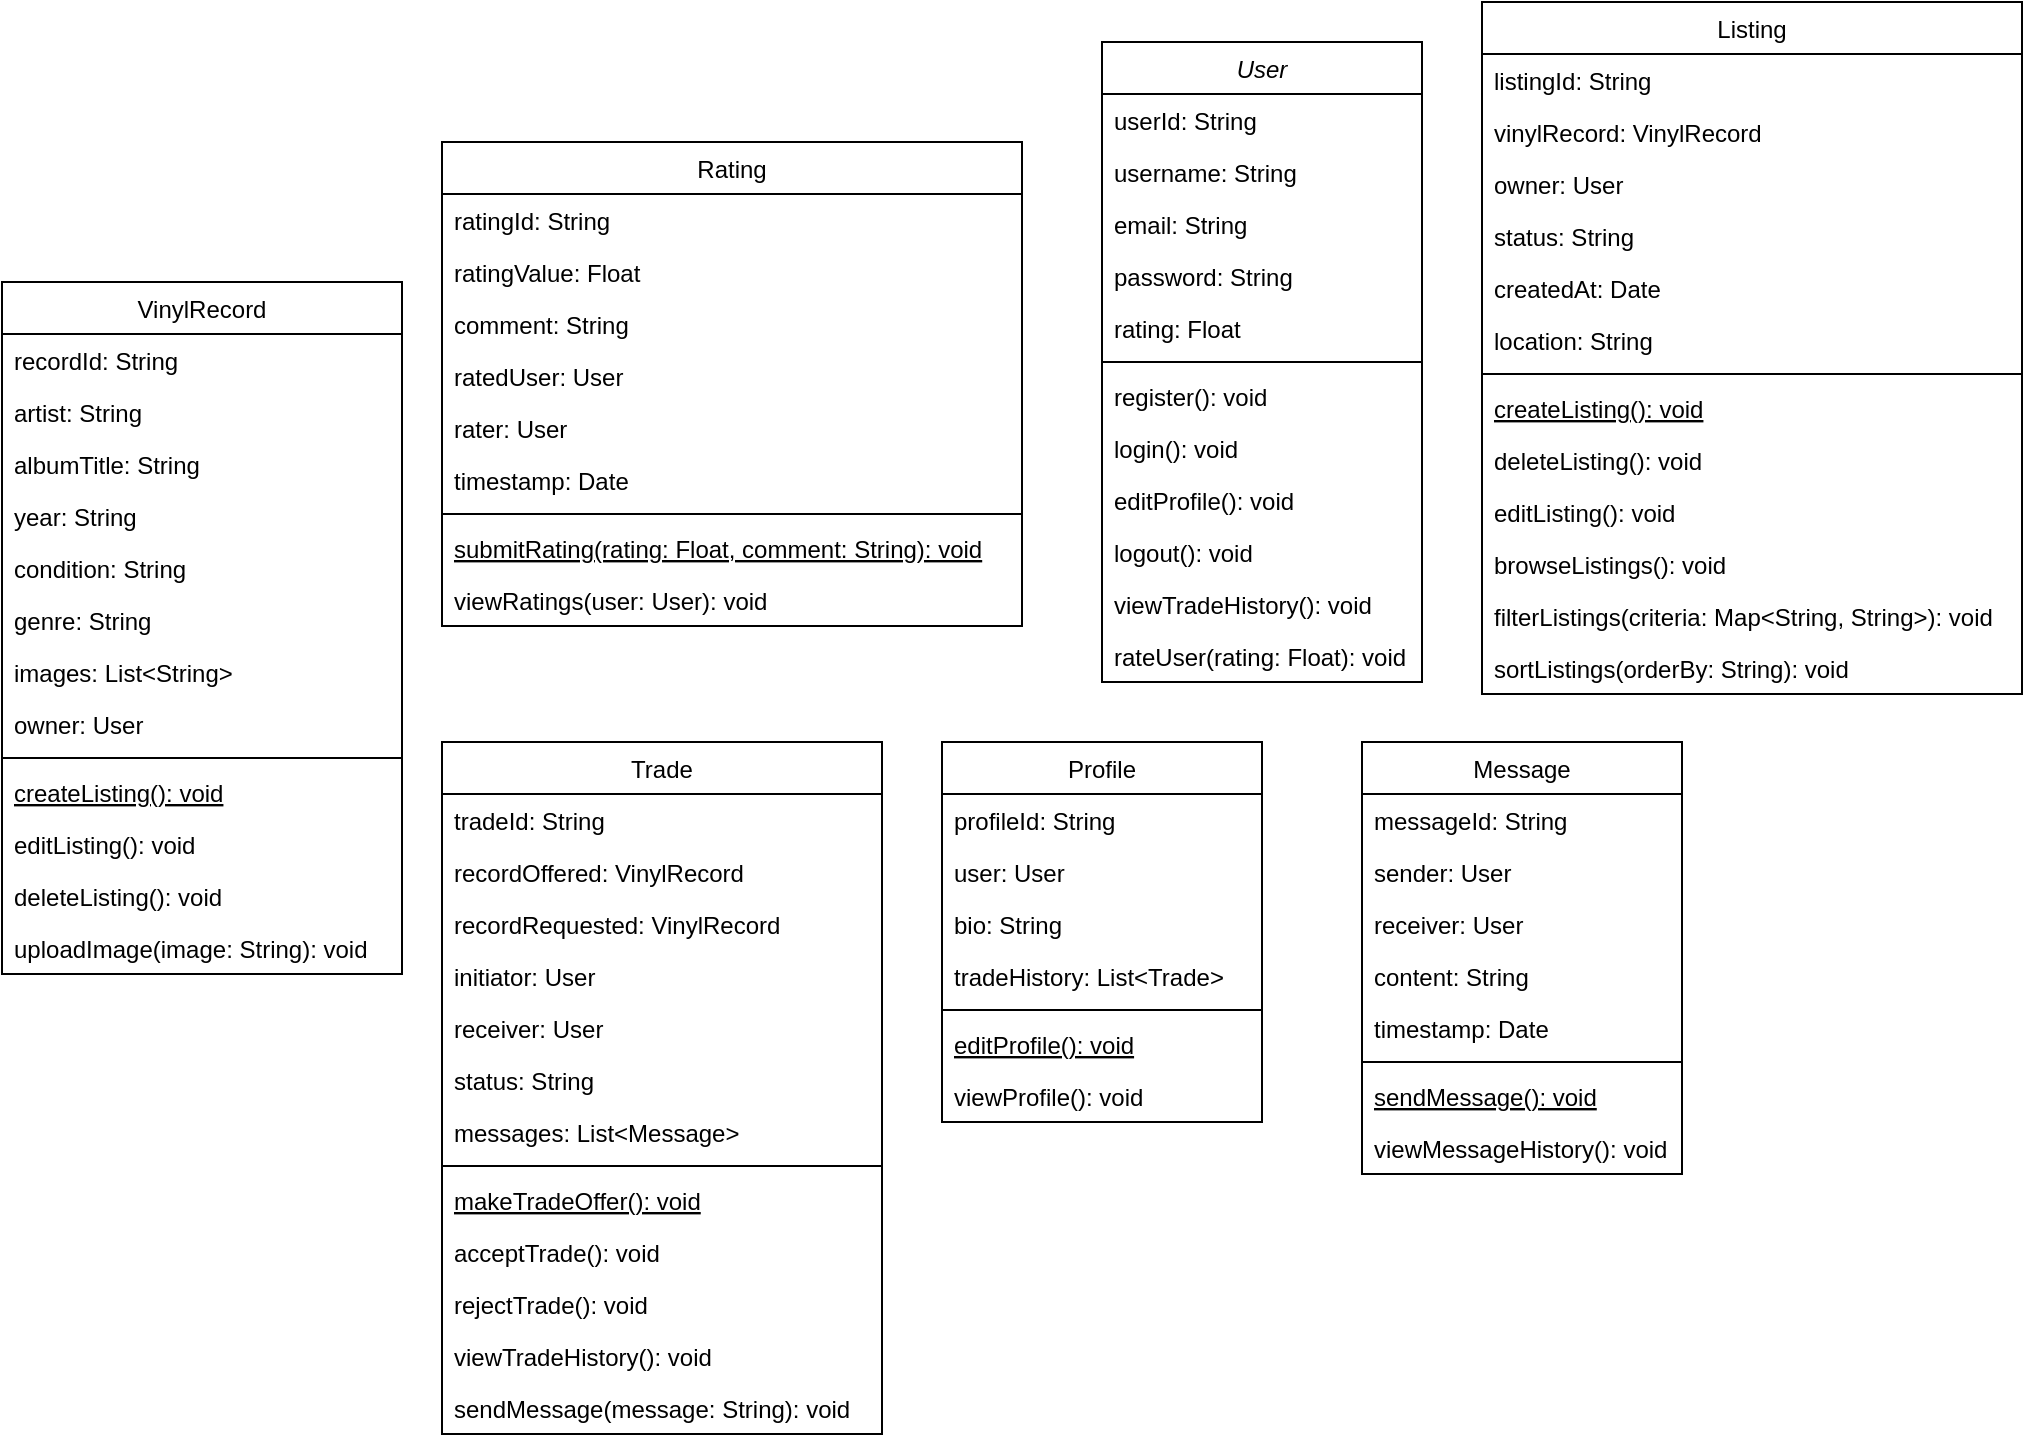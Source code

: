 <mxfile version="26.0.5">
  <diagram id="C5RBs43oDa-KdzZeNtuy" name="Page-1">
    <mxGraphModel dx="2110" dy="1922" grid="1" gridSize="10" guides="1" tooltips="1" connect="1" arrows="1" fold="1" page="1" pageScale="1" pageWidth="827" pageHeight="1169" math="0" shadow="0">
      <root>
        <mxCell id="WIyWlLk6GJQsqaUBKTNV-0" />
        <mxCell id="WIyWlLk6GJQsqaUBKTNV-1" parent="WIyWlLk6GJQsqaUBKTNV-0" />
        <mxCell id="zkfFHV4jXpPFQw0GAbJ--0" value="User" style="swimlane;fontStyle=2;align=center;verticalAlign=top;childLayout=stackLayout;horizontal=1;startSize=26;horizontalStack=0;resizeParent=1;resizeLast=0;collapsible=1;marginBottom=0;rounded=0;shadow=0;strokeWidth=1;" parent="WIyWlLk6GJQsqaUBKTNV-1" vertex="1">
          <mxGeometry x="270" y="10" width="160" height="320" as="geometry">
            <mxRectangle x="230" y="140" width="160" height="26" as="alternateBounds" />
          </mxGeometry>
        </mxCell>
        <mxCell id="zkfFHV4jXpPFQw0GAbJ--1" value="userId: String" style="text;align=left;verticalAlign=top;spacingLeft=4;spacingRight=4;overflow=hidden;rotatable=0;points=[[0,0.5],[1,0.5]];portConstraint=eastwest;" parent="zkfFHV4jXpPFQw0GAbJ--0" vertex="1">
          <mxGeometry y="26" width="160" height="26" as="geometry" />
        </mxCell>
        <mxCell id="zkfFHV4jXpPFQw0GAbJ--2" value="username: String" style="text;align=left;verticalAlign=top;spacingLeft=4;spacingRight=4;overflow=hidden;rotatable=0;points=[[0,0.5],[1,0.5]];portConstraint=eastwest;rounded=0;shadow=0;html=0;" parent="zkfFHV4jXpPFQw0GAbJ--0" vertex="1">
          <mxGeometry y="52" width="160" height="26" as="geometry" />
        </mxCell>
        <mxCell id="zkfFHV4jXpPFQw0GAbJ--3" value="email: String" style="text;align=left;verticalAlign=top;spacingLeft=4;spacingRight=4;overflow=hidden;rotatable=0;points=[[0,0.5],[1,0.5]];portConstraint=eastwest;rounded=0;shadow=0;html=0;" parent="zkfFHV4jXpPFQw0GAbJ--0" vertex="1">
          <mxGeometry y="78" width="160" height="26" as="geometry" />
        </mxCell>
        <mxCell id="MHQfdYdWrHlx4J9C_E5y-18" value="password: String" style="text;align=left;verticalAlign=top;spacingLeft=4;spacingRight=4;overflow=hidden;rotatable=0;points=[[0,0.5],[1,0.5]];portConstraint=eastwest;rounded=0;shadow=0;html=0;" vertex="1" parent="zkfFHV4jXpPFQw0GAbJ--0">
          <mxGeometry y="104" width="160" height="26" as="geometry" />
        </mxCell>
        <mxCell id="MHQfdYdWrHlx4J9C_E5y-19" value="rating: Float" style="text;align=left;verticalAlign=top;spacingLeft=4;spacingRight=4;overflow=hidden;rotatable=0;points=[[0,0.5],[1,0.5]];portConstraint=eastwest;rounded=0;shadow=0;html=0;" vertex="1" parent="zkfFHV4jXpPFQw0GAbJ--0">
          <mxGeometry y="130" width="160" height="26" as="geometry" />
        </mxCell>
        <mxCell id="zkfFHV4jXpPFQw0GAbJ--4" value="" style="line;html=1;strokeWidth=1;align=left;verticalAlign=middle;spacingTop=-1;spacingLeft=3;spacingRight=3;rotatable=0;labelPosition=right;points=[];portConstraint=eastwest;" parent="zkfFHV4jXpPFQw0GAbJ--0" vertex="1">
          <mxGeometry y="156" width="160" height="8" as="geometry" />
        </mxCell>
        <mxCell id="zkfFHV4jXpPFQw0GAbJ--5" value="register(): void" style="text;align=left;verticalAlign=top;spacingLeft=4;spacingRight=4;overflow=hidden;rotatable=0;points=[[0,0.5],[1,0.5]];portConstraint=eastwest;" parent="zkfFHV4jXpPFQw0GAbJ--0" vertex="1">
          <mxGeometry y="164" width="160" height="26" as="geometry" />
        </mxCell>
        <mxCell id="MHQfdYdWrHlx4J9C_E5y-20" value="login(): void" style="text;align=left;verticalAlign=top;spacingLeft=4;spacingRight=4;overflow=hidden;rotatable=0;points=[[0,0.5],[1,0.5]];portConstraint=eastwest;" vertex="1" parent="zkfFHV4jXpPFQw0GAbJ--0">
          <mxGeometry y="190" width="160" height="26" as="geometry" />
        </mxCell>
        <mxCell id="MHQfdYdWrHlx4J9C_E5y-21" value="editProfile(): void" style="text;align=left;verticalAlign=top;spacingLeft=4;spacingRight=4;overflow=hidden;rotatable=0;points=[[0,0.5],[1,0.5]];portConstraint=eastwest;" vertex="1" parent="zkfFHV4jXpPFQw0GAbJ--0">
          <mxGeometry y="216" width="160" height="26" as="geometry" />
        </mxCell>
        <mxCell id="MHQfdYdWrHlx4J9C_E5y-22" value="logout(): void" style="text;align=left;verticalAlign=top;spacingLeft=4;spacingRight=4;overflow=hidden;rotatable=0;points=[[0,0.5],[1,0.5]];portConstraint=eastwest;" vertex="1" parent="zkfFHV4jXpPFQw0GAbJ--0">
          <mxGeometry y="242" width="160" height="26" as="geometry" />
        </mxCell>
        <mxCell id="MHQfdYdWrHlx4J9C_E5y-23" value="viewTradeHistory(): void" style="text;align=left;verticalAlign=top;spacingLeft=4;spacingRight=4;overflow=hidden;rotatable=0;points=[[0,0.5],[1,0.5]];portConstraint=eastwest;" vertex="1" parent="zkfFHV4jXpPFQw0GAbJ--0">
          <mxGeometry y="268" width="160" height="26" as="geometry" />
        </mxCell>
        <mxCell id="MHQfdYdWrHlx4J9C_E5y-24" value="rateUser(rating: Float): void" style="text;align=left;verticalAlign=top;spacingLeft=4;spacingRight=4;overflow=hidden;rotatable=0;points=[[0,0.5],[1,0.5]];portConstraint=eastwest;" vertex="1" parent="zkfFHV4jXpPFQw0GAbJ--0">
          <mxGeometry y="294" width="160" height="26" as="geometry" />
        </mxCell>
        <mxCell id="zkfFHV4jXpPFQw0GAbJ--6" value="Profile&#xa;" style="swimlane;fontStyle=0;align=center;verticalAlign=top;childLayout=stackLayout;horizontal=1;startSize=26;horizontalStack=0;resizeParent=1;resizeLast=0;collapsible=1;marginBottom=0;rounded=0;shadow=0;strokeWidth=1;" parent="WIyWlLk6GJQsqaUBKTNV-1" vertex="1">
          <mxGeometry x="190" y="360" width="160" height="190" as="geometry">
            <mxRectangle x="130" y="380" width="160" height="26" as="alternateBounds" />
          </mxGeometry>
        </mxCell>
        <mxCell id="zkfFHV4jXpPFQw0GAbJ--7" value="profileId: String" style="text;align=left;verticalAlign=top;spacingLeft=4;spacingRight=4;overflow=hidden;rotatable=0;points=[[0,0.5],[1,0.5]];portConstraint=eastwest;" parent="zkfFHV4jXpPFQw0GAbJ--6" vertex="1">
          <mxGeometry y="26" width="160" height="26" as="geometry" />
        </mxCell>
        <mxCell id="zkfFHV4jXpPFQw0GAbJ--8" value="user: User" style="text;align=left;verticalAlign=top;spacingLeft=4;spacingRight=4;overflow=hidden;rotatable=0;points=[[0,0.5],[1,0.5]];portConstraint=eastwest;rounded=0;shadow=0;html=0;" parent="zkfFHV4jXpPFQw0GAbJ--6" vertex="1">
          <mxGeometry y="52" width="160" height="26" as="geometry" />
        </mxCell>
        <mxCell id="MHQfdYdWrHlx4J9C_E5y-25" value="bio: String" style="text;align=left;verticalAlign=top;spacingLeft=4;spacingRight=4;overflow=hidden;rotatable=0;points=[[0,0.5],[1,0.5]];portConstraint=eastwest;rounded=0;shadow=0;html=0;" vertex="1" parent="zkfFHV4jXpPFQw0GAbJ--6">
          <mxGeometry y="78" width="160" height="26" as="geometry" />
        </mxCell>
        <mxCell id="MHQfdYdWrHlx4J9C_E5y-26" value="tradeHistory: List&lt;Trade&gt;" style="text;align=left;verticalAlign=top;spacingLeft=4;spacingRight=4;overflow=hidden;rotatable=0;points=[[0,0.5],[1,0.5]];portConstraint=eastwest;rounded=0;shadow=0;html=0;" vertex="1" parent="zkfFHV4jXpPFQw0GAbJ--6">
          <mxGeometry y="104" width="160" height="26" as="geometry" />
        </mxCell>
        <mxCell id="zkfFHV4jXpPFQw0GAbJ--9" value="" style="line;html=1;strokeWidth=1;align=left;verticalAlign=middle;spacingTop=-1;spacingLeft=3;spacingRight=3;rotatable=0;labelPosition=right;points=[];portConstraint=eastwest;" parent="zkfFHV4jXpPFQw0GAbJ--6" vertex="1">
          <mxGeometry y="130" width="160" height="8" as="geometry" />
        </mxCell>
        <mxCell id="zkfFHV4jXpPFQw0GAbJ--10" value="editProfile(): void" style="text;align=left;verticalAlign=top;spacingLeft=4;spacingRight=4;overflow=hidden;rotatable=0;points=[[0,0.5],[1,0.5]];portConstraint=eastwest;fontStyle=4" parent="zkfFHV4jXpPFQw0GAbJ--6" vertex="1">
          <mxGeometry y="138" width="160" height="26" as="geometry" />
        </mxCell>
        <mxCell id="zkfFHV4jXpPFQw0GAbJ--11" value="viewProfile(): void" style="text;align=left;verticalAlign=top;spacingLeft=4;spacingRight=4;overflow=hidden;rotatable=0;points=[[0,0.5],[1,0.5]];portConstraint=eastwest;" parent="zkfFHV4jXpPFQw0GAbJ--6" vertex="1">
          <mxGeometry y="164" width="160" height="26" as="geometry" />
        </mxCell>
        <mxCell id="MHQfdYdWrHlx4J9C_E5y-0" value="Listing" style="swimlane;fontStyle=0;align=center;verticalAlign=top;childLayout=stackLayout;horizontal=1;startSize=26;horizontalStack=0;resizeParent=1;resizeLast=0;collapsible=1;marginBottom=0;rounded=0;shadow=0;strokeWidth=1;" vertex="1" parent="WIyWlLk6GJQsqaUBKTNV-1">
          <mxGeometry x="460" y="-10" width="270" height="346" as="geometry">
            <mxRectangle x="130" y="380" width="160" height="26" as="alternateBounds" />
          </mxGeometry>
        </mxCell>
        <mxCell id="MHQfdYdWrHlx4J9C_E5y-1" value="listingId: String" style="text;align=left;verticalAlign=top;spacingLeft=4;spacingRight=4;overflow=hidden;rotatable=0;points=[[0,0.5],[1,0.5]];portConstraint=eastwest;" vertex="1" parent="MHQfdYdWrHlx4J9C_E5y-0">
          <mxGeometry y="26" width="270" height="26" as="geometry" />
        </mxCell>
        <mxCell id="MHQfdYdWrHlx4J9C_E5y-2" value="vinylRecord: VinylRecord" style="text;align=left;verticalAlign=top;spacingLeft=4;spacingRight=4;overflow=hidden;rotatable=0;points=[[0,0.5],[1,0.5]];portConstraint=eastwest;rounded=0;shadow=0;html=0;" vertex="1" parent="MHQfdYdWrHlx4J9C_E5y-0">
          <mxGeometry y="52" width="270" height="26" as="geometry" />
        </mxCell>
        <mxCell id="MHQfdYdWrHlx4J9C_E5y-48" value="owner: User" style="text;align=left;verticalAlign=top;spacingLeft=4;spacingRight=4;overflow=hidden;rotatable=0;points=[[0,0.5],[1,0.5]];portConstraint=eastwest;rounded=0;shadow=0;html=0;" vertex="1" parent="MHQfdYdWrHlx4J9C_E5y-0">
          <mxGeometry y="78" width="270" height="26" as="geometry" />
        </mxCell>
        <mxCell id="MHQfdYdWrHlx4J9C_E5y-49" value="status: String" style="text;align=left;verticalAlign=top;spacingLeft=4;spacingRight=4;overflow=hidden;rotatable=0;points=[[0,0.5],[1,0.5]];portConstraint=eastwest;rounded=0;shadow=0;html=0;" vertex="1" parent="MHQfdYdWrHlx4J9C_E5y-0">
          <mxGeometry y="104" width="270" height="26" as="geometry" />
        </mxCell>
        <mxCell id="MHQfdYdWrHlx4J9C_E5y-50" value="createdAt: Date" style="text;align=left;verticalAlign=top;spacingLeft=4;spacingRight=4;overflow=hidden;rotatable=0;points=[[0,0.5],[1,0.5]];portConstraint=eastwest;rounded=0;shadow=0;html=0;" vertex="1" parent="MHQfdYdWrHlx4J9C_E5y-0">
          <mxGeometry y="130" width="270" height="26" as="geometry" />
        </mxCell>
        <mxCell id="MHQfdYdWrHlx4J9C_E5y-51" value="location: String" style="text;align=left;verticalAlign=top;spacingLeft=4;spacingRight=4;overflow=hidden;rotatable=0;points=[[0,0.5],[1,0.5]];portConstraint=eastwest;rounded=0;shadow=0;html=0;" vertex="1" parent="MHQfdYdWrHlx4J9C_E5y-0">
          <mxGeometry y="156" width="270" height="26" as="geometry" />
        </mxCell>
        <mxCell id="MHQfdYdWrHlx4J9C_E5y-3" value="" style="line;html=1;strokeWidth=1;align=left;verticalAlign=middle;spacingTop=-1;spacingLeft=3;spacingRight=3;rotatable=0;labelPosition=right;points=[];portConstraint=eastwest;" vertex="1" parent="MHQfdYdWrHlx4J9C_E5y-0">
          <mxGeometry y="182" width="270" height="8" as="geometry" />
        </mxCell>
        <mxCell id="MHQfdYdWrHlx4J9C_E5y-4" value="createListing(): void" style="text;align=left;verticalAlign=top;spacingLeft=4;spacingRight=4;overflow=hidden;rotatable=0;points=[[0,0.5],[1,0.5]];portConstraint=eastwest;fontStyle=4" vertex="1" parent="MHQfdYdWrHlx4J9C_E5y-0">
          <mxGeometry y="190" width="270" height="26" as="geometry" />
        </mxCell>
        <mxCell id="MHQfdYdWrHlx4J9C_E5y-5" value="deleteListing(): void" style="text;align=left;verticalAlign=top;spacingLeft=4;spacingRight=4;overflow=hidden;rotatable=0;points=[[0,0.5],[1,0.5]];portConstraint=eastwest;" vertex="1" parent="MHQfdYdWrHlx4J9C_E5y-0">
          <mxGeometry y="216" width="270" height="26" as="geometry" />
        </mxCell>
        <mxCell id="MHQfdYdWrHlx4J9C_E5y-52" value="editListing(): void" style="text;align=left;verticalAlign=top;spacingLeft=4;spacingRight=4;overflow=hidden;rotatable=0;points=[[0,0.5],[1,0.5]];portConstraint=eastwest;" vertex="1" parent="MHQfdYdWrHlx4J9C_E5y-0">
          <mxGeometry y="242" width="270" height="26" as="geometry" />
        </mxCell>
        <mxCell id="MHQfdYdWrHlx4J9C_E5y-53" value="browseListings(): void" style="text;align=left;verticalAlign=top;spacingLeft=4;spacingRight=4;overflow=hidden;rotatable=0;points=[[0,0.5],[1,0.5]];portConstraint=eastwest;" vertex="1" parent="MHQfdYdWrHlx4J9C_E5y-0">
          <mxGeometry y="268" width="270" height="26" as="geometry" />
        </mxCell>
        <mxCell id="MHQfdYdWrHlx4J9C_E5y-54" value="filterListings(criteria: Map&lt;String, String&gt;): void" style="text;align=left;verticalAlign=top;spacingLeft=4;spacingRight=4;overflow=hidden;rotatable=0;points=[[0,0.5],[1,0.5]];portConstraint=eastwest;" vertex="1" parent="MHQfdYdWrHlx4J9C_E5y-0">
          <mxGeometry y="294" width="270" height="26" as="geometry" />
        </mxCell>
        <mxCell id="MHQfdYdWrHlx4J9C_E5y-55" value="sortListings(orderBy: String): void" style="text;align=left;verticalAlign=top;spacingLeft=4;spacingRight=4;overflow=hidden;rotatable=0;points=[[0,0.5],[1,0.5]];portConstraint=eastwest;" vertex="1" parent="MHQfdYdWrHlx4J9C_E5y-0">
          <mxGeometry y="320" width="270" height="26" as="geometry" />
        </mxCell>
        <mxCell id="MHQfdYdWrHlx4J9C_E5y-6" value="Message" style="swimlane;fontStyle=0;align=center;verticalAlign=top;childLayout=stackLayout;horizontal=1;startSize=26;horizontalStack=0;resizeParent=1;resizeLast=0;collapsible=1;marginBottom=0;rounded=0;shadow=0;strokeWidth=1;" vertex="1" parent="WIyWlLk6GJQsqaUBKTNV-1">
          <mxGeometry x="400" y="360" width="160" height="216" as="geometry">
            <mxRectangle x="130" y="380" width="160" height="26" as="alternateBounds" />
          </mxGeometry>
        </mxCell>
        <mxCell id="MHQfdYdWrHlx4J9C_E5y-7" value="messageId: String" style="text;align=left;verticalAlign=top;spacingLeft=4;spacingRight=4;overflow=hidden;rotatable=0;points=[[0,0.5],[1,0.5]];portConstraint=eastwest;" vertex="1" parent="MHQfdYdWrHlx4J9C_E5y-6">
          <mxGeometry y="26" width="160" height="26" as="geometry" />
        </mxCell>
        <mxCell id="MHQfdYdWrHlx4J9C_E5y-8" value="sender: User" style="text;align=left;verticalAlign=top;spacingLeft=4;spacingRight=4;overflow=hidden;rotatable=0;points=[[0,0.5],[1,0.5]];portConstraint=eastwest;rounded=0;shadow=0;html=0;" vertex="1" parent="MHQfdYdWrHlx4J9C_E5y-6">
          <mxGeometry y="52" width="160" height="26" as="geometry" />
        </mxCell>
        <mxCell id="MHQfdYdWrHlx4J9C_E5y-27" value="receiver: User" style="text;align=left;verticalAlign=top;spacingLeft=4;spacingRight=4;overflow=hidden;rotatable=0;points=[[0,0.5],[1,0.5]];portConstraint=eastwest;rounded=0;shadow=0;html=0;" vertex="1" parent="MHQfdYdWrHlx4J9C_E5y-6">
          <mxGeometry y="78" width="160" height="26" as="geometry" />
        </mxCell>
        <mxCell id="MHQfdYdWrHlx4J9C_E5y-28" value="content: String" style="text;align=left;verticalAlign=top;spacingLeft=4;spacingRight=4;overflow=hidden;rotatable=0;points=[[0,0.5],[1,0.5]];portConstraint=eastwest;rounded=0;shadow=0;html=0;" vertex="1" parent="MHQfdYdWrHlx4J9C_E5y-6">
          <mxGeometry y="104" width="160" height="26" as="geometry" />
        </mxCell>
        <mxCell id="MHQfdYdWrHlx4J9C_E5y-29" value="timestamp: Date" style="text;align=left;verticalAlign=top;spacingLeft=4;spacingRight=4;overflow=hidden;rotatable=0;points=[[0,0.5],[1,0.5]];portConstraint=eastwest;rounded=0;shadow=0;html=0;" vertex="1" parent="MHQfdYdWrHlx4J9C_E5y-6">
          <mxGeometry y="130" width="160" height="26" as="geometry" />
        </mxCell>
        <mxCell id="MHQfdYdWrHlx4J9C_E5y-9" value="" style="line;html=1;strokeWidth=1;align=left;verticalAlign=middle;spacingTop=-1;spacingLeft=3;spacingRight=3;rotatable=0;labelPosition=right;points=[];portConstraint=eastwest;" vertex="1" parent="MHQfdYdWrHlx4J9C_E5y-6">
          <mxGeometry y="156" width="160" height="8" as="geometry" />
        </mxCell>
        <mxCell id="MHQfdYdWrHlx4J9C_E5y-10" value="sendMessage(): void" style="text;align=left;verticalAlign=top;spacingLeft=4;spacingRight=4;overflow=hidden;rotatable=0;points=[[0,0.5],[1,0.5]];portConstraint=eastwest;fontStyle=4" vertex="1" parent="MHQfdYdWrHlx4J9C_E5y-6">
          <mxGeometry y="164" width="160" height="26" as="geometry" />
        </mxCell>
        <mxCell id="MHQfdYdWrHlx4J9C_E5y-11" value="viewMessageHistory(): void" style="text;align=left;verticalAlign=top;spacingLeft=4;spacingRight=4;overflow=hidden;rotatable=0;points=[[0,0.5],[1,0.5]];portConstraint=eastwest;" vertex="1" parent="MHQfdYdWrHlx4J9C_E5y-6">
          <mxGeometry y="190" width="160" height="26" as="geometry" />
        </mxCell>
        <mxCell id="MHQfdYdWrHlx4J9C_E5y-12" value="Rating" style="swimlane;fontStyle=0;align=center;verticalAlign=top;childLayout=stackLayout;horizontal=1;startSize=26;horizontalStack=0;resizeParent=1;resizeLast=0;collapsible=1;marginBottom=0;rounded=0;shadow=0;strokeWidth=1;" vertex="1" parent="WIyWlLk6GJQsqaUBKTNV-1">
          <mxGeometry x="-60" y="60" width="290" height="242" as="geometry">
            <mxRectangle x="130" y="380" width="160" height="26" as="alternateBounds" />
          </mxGeometry>
        </mxCell>
        <mxCell id="MHQfdYdWrHlx4J9C_E5y-13" value="ratingId: String" style="text;align=left;verticalAlign=top;spacingLeft=4;spacingRight=4;overflow=hidden;rotatable=0;points=[[0,0.5],[1,0.5]];portConstraint=eastwest;" vertex="1" parent="MHQfdYdWrHlx4J9C_E5y-12">
          <mxGeometry y="26" width="290" height="26" as="geometry" />
        </mxCell>
        <mxCell id="MHQfdYdWrHlx4J9C_E5y-14" value="ratingValue: Float" style="text;align=left;verticalAlign=top;spacingLeft=4;spacingRight=4;overflow=hidden;rotatable=0;points=[[0,0.5],[1,0.5]];portConstraint=eastwest;rounded=0;shadow=0;html=0;" vertex="1" parent="MHQfdYdWrHlx4J9C_E5y-12">
          <mxGeometry y="52" width="290" height="26" as="geometry" />
        </mxCell>
        <mxCell id="MHQfdYdWrHlx4J9C_E5y-30" value="comment: String" style="text;align=left;verticalAlign=top;spacingLeft=4;spacingRight=4;overflow=hidden;rotatable=0;points=[[0,0.5],[1,0.5]];portConstraint=eastwest;rounded=0;shadow=0;html=0;" vertex="1" parent="MHQfdYdWrHlx4J9C_E5y-12">
          <mxGeometry y="78" width="290" height="26" as="geometry" />
        </mxCell>
        <mxCell id="MHQfdYdWrHlx4J9C_E5y-31" value="ratedUser: User" style="text;align=left;verticalAlign=top;spacingLeft=4;spacingRight=4;overflow=hidden;rotatable=0;points=[[0,0.5],[1,0.5]];portConstraint=eastwest;rounded=0;shadow=0;html=0;" vertex="1" parent="MHQfdYdWrHlx4J9C_E5y-12">
          <mxGeometry y="104" width="290" height="26" as="geometry" />
        </mxCell>
        <mxCell id="MHQfdYdWrHlx4J9C_E5y-32" value="rater: User" style="text;align=left;verticalAlign=top;spacingLeft=4;spacingRight=4;overflow=hidden;rotatable=0;points=[[0,0.5],[1,0.5]];portConstraint=eastwest;rounded=0;shadow=0;html=0;" vertex="1" parent="MHQfdYdWrHlx4J9C_E5y-12">
          <mxGeometry y="130" width="290" height="26" as="geometry" />
        </mxCell>
        <mxCell id="MHQfdYdWrHlx4J9C_E5y-33" value="timestamp: Date" style="text;align=left;verticalAlign=top;spacingLeft=4;spacingRight=4;overflow=hidden;rotatable=0;points=[[0,0.5],[1,0.5]];portConstraint=eastwest;rounded=0;shadow=0;html=0;" vertex="1" parent="MHQfdYdWrHlx4J9C_E5y-12">
          <mxGeometry y="156" width="290" height="26" as="geometry" />
        </mxCell>
        <mxCell id="MHQfdYdWrHlx4J9C_E5y-15" value="" style="line;html=1;strokeWidth=1;align=left;verticalAlign=middle;spacingTop=-1;spacingLeft=3;spacingRight=3;rotatable=0;labelPosition=right;points=[];portConstraint=eastwest;" vertex="1" parent="MHQfdYdWrHlx4J9C_E5y-12">
          <mxGeometry y="182" width="290" height="8" as="geometry" />
        </mxCell>
        <mxCell id="MHQfdYdWrHlx4J9C_E5y-16" value="submitRating(rating: Float, comment: String): void" style="text;align=left;verticalAlign=top;spacingLeft=4;spacingRight=4;overflow=hidden;rotatable=0;points=[[0,0.5],[1,0.5]];portConstraint=eastwest;fontStyle=4" vertex="1" parent="MHQfdYdWrHlx4J9C_E5y-12">
          <mxGeometry y="190" width="290" height="26" as="geometry" />
        </mxCell>
        <mxCell id="MHQfdYdWrHlx4J9C_E5y-17" value="viewRatings(user: User): void" style="text;align=left;verticalAlign=top;spacingLeft=4;spacingRight=4;overflow=hidden;rotatable=0;points=[[0,0.5],[1,0.5]];portConstraint=eastwest;" vertex="1" parent="MHQfdYdWrHlx4J9C_E5y-12">
          <mxGeometry y="216" width="290" height="26" as="geometry" />
        </mxCell>
        <mxCell id="MHQfdYdWrHlx4J9C_E5y-34" value="VinylRecord" style="swimlane;fontStyle=0;align=center;verticalAlign=top;childLayout=stackLayout;horizontal=1;startSize=26;horizontalStack=0;resizeParent=1;resizeLast=0;collapsible=1;marginBottom=0;rounded=0;shadow=0;strokeWidth=1;" vertex="1" parent="WIyWlLk6GJQsqaUBKTNV-1">
          <mxGeometry x="-280" y="130" width="200" height="346" as="geometry">
            <mxRectangle x="130" y="380" width="160" height="26" as="alternateBounds" />
          </mxGeometry>
        </mxCell>
        <mxCell id="MHQfdYdWrHlx4J9C_E5y-35" value="recordId: String" style="text;align=left;verticalAlign=top;spacingLeft=4;spacingRight=4;overflow=hidden;rotatable=0;points=[[0,0.5],[1,0.5]];portConstraint=eastwest;" vertex="1" parent="MHQfdYdWrHlx4J9C_E5y-34">
          <mxGeometry y="26" width="200" height="26" as="geometry" />
        </mxCell>
        <mxCell id="MHQfdYdWrHlx4J9C_E5y-36" value="artist: String" style="text;align=left;verticalAlign=top;spacingLeft=4;spacingRight=4;overflow=hidden;rotatable=0;points=[[0,0.5],[1,0.5]];portConstraint=eastwest;rounded=0;shadow=0;html=0;" vertex="1" parent="MHQfdYdWrHlx4J9C_E5y-34">
          <mxGeometry y="52" width="200" height="26" as="geometry" />
        </mxCell>
        <mxCell id="MHQfdYdWrHlx4J9C_E5y-40" value="albumTitle: String" style="text;align=left;verticalAlign=top;spacingLeft=4;spacingRight=4;overflow=hidden;rotatable=0;points=[[0,0.5],[1,0.5]];portConstraint=eastwest;rounded=0;shadow=0;html=0;" vertex="1" parent="MHQfdYdWrHlx4J9C_E5y-34">
          <mxGeometry y="78" width="200" height="26" as="geometry" />
        </mxCell>
        <mxCell id="MHQfdYdWrHlx4J9C_E5y-41" value="year: String" style="text;align=left;verticalAlign=top;spacingLeft=4;spacingRight=4;overflow=hidden;rotatable=0;points=[[0,0.5],[1,0.5]];portConstraint=eastwest;rounded=0;shadow=0;html=0;" vertex="1" parent="MHQfdYdWrHlx4J9C_E5y-34">
          <mxGeometry y="104" width="200" height="26" as="geometry" />
        </mxCell>
        <mxCell id="MHQfdYdWrHlx4J9C_E5y-42" value="condition: String" style="text;align=left;verticalAlign=top;spacingLeft=4;spacingRight=4;overflow=hidden;rotatable=0;points=[[0,0.5],[1,0.5]];portConstraint=eastwest;rounded=0;shadow=0;html=0;" vertex="1" parent="MHQfdYdWrHlx4J9C_E5y-34">
          <mxGeometry y="130" width="200" height="26" as="geometry" />
        </mxCell>
        <mxCell id="MHQfdYdWrHlx4J9C_E5y-43" value="genre: String" style="text;align=left;verticalAlign=top;spacingLeft=4;spacingRight=4;overflow=hidden;rotatable=0;points=[[0,0.5],[1,0.5]];portConstraint=eastwest;rounded=0;shadow=0;html=0;" vertex="1" parent="MHQfdYdWrHlx4J9C_E5y-34">
          <mxGeometry y="156" width="200" height="26" as="geometry" />
        </mxCell>
        <mxCell id="MHQfdYdWrHlx4J9C_E5y-44" value="images: List&lt;String&gt;" style="text;align=left;verticalAlign=top;spacingLeft=4;spacingRight=4;overflow=hidden;rotatable=0;points=[[0,0.5],[1,0.5]];portConstraint=eastwest;rounded=0;shadow=0;html=0;" vertex="1" parent="MHQfdYdWrHlx4J9C_E5y-34">
          <mxGeometry y="182" width="200" height="26" as="geometry" />
        </mxCell>
        <mxCell id="MHQfdYdWrHlx4J9C_E5y-45" value="owner: User" style="text;align=left;verticalAlign=top;spacingLeft=4;spacingRight=4;overflow=hidden;rotatable=0;points=[[0,0.5],[1,0.5]];portConstraint=eastwest;rounded=0;shadow=0;html=0;" vertex="1" parent="MHQfdYdWrHlx4J9C_E5y-34">
          <mxGeometry y="208" width="200" height="26" as="geometry" />
        </mxCell>
        <mxCell id="MHQfdYdWrHlx4J9C_E5y-37" value="" style="line;html=1;strokeWidth=1;align=left;verticalAlign=middle;spacingTop=-1;spacingLeft=3;spacingRight=3;rotatable=0;labelPosition=right;points=[];portConstraint=eastwest;" vertex="1" parent="MHQfdYdWrHlx4J9C_E5y-34">
          <mxGeometry y="234" width="200" height="8" as="geometry" />
        </mxCell>
        <mxCell id="MHQfdYdWrHlx4J9C_E5y-38" value="createListing(): void" style="text;align=left;verticalAlign=top;spacingLeft=4;spacingRight=4;overflow=hidden;rotatable=0;points=[[0,0.5],[1,0.5]];portConstraint=eastwest;fontStyle=4" vertex="1" parent="MHQfdYdWrHlx4J9C_E5y-34">
          <mxGeometry y="242" width="200" height="26" as="geometry" />
        </mxCell>
        <mxCell id="MHQfdYdWrHlx4J9C_E5y-39" value="editListing(): void" style="text;align=left;verticalAlign=top;spacingLeft=4;spacingRight=4;overflow=hidden;rotatable=0;points=[[0,0.5],[1,0.5]];portConstraint=eastwest;" vertex="1" parent="MHQfdYdWrHlx4J9C_E5y-34">
          <mxGeometry y="268" width="200" height="26" as="geometry" />
        </mxCell>
        <mxCell id="MHQfdYdWrHlx4J9C_E5y-46" value="deleteListing(): void" style="text;align=left;verticalAlign=top;spacingLeft=4;spacingRight=4;overflow=hidden;rotatable=0;points=[[0,0.5],[1,0.5]];portConstraint=eastwest;" vertex="1" parent="MHQfdYdWrHlx4J9C_E5y-34">
          <mxGeometry y="294" width="200" height="26" as="geometry" />
        </mxCell>
        <mxCell id="MHQfdYdWrHlx4J9C_E5y-47" value="uploadImage(image: String): void" style="text;align=left;verticalAlign=top;spacingLeft=4;spacingRight=4;overflow=hidden;rotatable=0;points=[[0,0.5],[1,0.5]];portConstraint=eastwest;" vertex="1" parent="MHQfdYdWrHlx4J9C_E5y-34">
          <mxGeometry y="320" width="200" height="26" as="geometry" />
        </mxCell>
        <mxCell id="MHQfdYdWrHlx4J9C_E5y-56" value="Trade" style="swimlane;fontStyle=0;align=center;verticalAlign=top;childLayout=stackLayout;horizontal=1;startSize=26;horizontalStack=0;resizeParent=1;resizeLast=0;collapsible=1;marginBottom=0;rounded=0;shadow=0;strokeWidth=1;" vertex="1" parent="WIyWlLk6GJQsqaUBKTNV-1">
          <mxGeometry x="-60" y="360" width="220" height="346" as="geometry">
            <mxRectangle x="130" y="380" width="160" height="26" as="alternateBounds" />
          </mxGeometry>
        </mxCell>
        <mxCell id="MHQfdYdWrHlx4J9C_E5y-57" value="tradeId: String" style="text;align=left;verticalAlign=top;spacingLeft=4;spacingRight=4;overflow=hidden;rotatable=0;points=[[0,0.5],[1,0.5]];portConstraint=eastwest;" vertex="1" parent="MHQfdYdWrHlx4J9C_E5y-56">
          <mxGeometry y="26" width="220" height="26" as="geometry" />
        </mxCell>
        <mxCell id="MHQfdYdWrHlx4J9C_E5y-58" value="recordOffered: VinylRecord" style="text;align=left;verticalAlign=top;spacingLeft=4;spacingRight=4;overflow=hidden;rotatable=0;points=[[0,0.5],[1,0.5]];portConstraint=eastwest;rounded=0;shadow=0;html=0;" vertex="1" parent="MHQfdYdWrHlx4J9C_E5y-56">
          <mxGeometry y="52" width="220" height="26" as="geometry" />
        </mxCell>
        <mxCell id="MHQfdYdWrHlx4J9C_E5y-59" value="recordRequested: VinylRecord" style="text;align=left;verticalAlign=top;spacingLeft=4;spacingRight=4;overflow=hidden;rotatable=0;points=[[0,0.5],[1,0.5]];portConstraint=eastwest;rounded=0;shadow=0;html=0;" vertex="1" parent="MHQfdYdWrHlx4J9C_E5y-56">
          <mxGeometry y="78" width="220" height="26" as="geometry" />
        </mxCell>
        <mxCell id="MHQfdYdWrHlx4J9C_E5y-60" value="initiator: User" style="text;align=left;verticalAlign=top;spacingLeft=4;spacingRight=4;overflow=hidden;rotatable=0;points=[[0,0.5],[1,0.5]];portConstraint=eastwest;rounded=0;shadow=0;html=0;" vertex="1" parent="MHQfdYdWrHlx4J9C_E5y-56">
          <mxGeometry y="104" width="220" height="26" as="geometry" />
        </mxCell>
        <mxCell id="MHQfdYdWrHlx4J9C_E5y-64" value="receiver: User" style="text;align=left;verticalAlign=top;spacingLeft=4;spacingRight=4;overflow=hidden;rotatable=0;points=[[0,0.5],[1,0.5]];portConstraint=eastwest;rounded=0;shadow=0;html=0;" vertex="1" parent="MHQfdYdWrHlx4J9C_E5y-56">
          <mxGeometry y="130" width="220" height="26" as="geometry" />
        </mxCell>
        <mxCell id="MHQfdYdWrHlx4J9C_E5y-65" value="status: String" style="text;align=left;verticalAlign=top;spacingLeft=4;spacingRight=4;overflow=hidden;rotatable=0;points=[[0,0.5],[1,0.5]];portConstraint=eastwest;rounded=0;shadow=0;html=0;" vertex="1" parent="MHQfdYdWrHlx4J9C_E5y-56">
          <mxGeometry y="156" width="220" height="26" as="geometry" />
        </mxCell>
        <mxCell id="MHQfdYdWrHlx4J9C_E5y-66" value="messages: List&lt;Message&gt;" style="text;align=left;verticalAlign=top;spacingLeft=4;spacingRight=4;overflow=hidden;rotatable=0;points=[[0,0.5],[1,0.5]];portConstraint=eastwest;rounded=0;shadow=0;html=0;" vertex="1" parent="MHQfdYdWrHlx4J9C_E5y-56">
          <mxGeometry y="182" width="220" height="26" as="geometry" />
        </mxCell>
        <mxCell id="MHQfdYdWrHlx4J9C_E5y-61" value="" style="line;html=1;strokeWidth=1;align=left;verticalAlign=middle;spacingTop=-1;spacingLeft=3;spacingRight=3;rotatable=0;labelPosition=right;points=[];portConstraint=eastwest;" vertex="1" parent="MHQfdYdWrHlx4J9C_E5y-56">
          <mxGeometry y="208" width="220" height="8" as="geometry" />
        </mxCell>
        <mxCell id="MHQfdYdWrHlx4J9C_E5y-62" value="makeTradeOffer(): void" style="text;align=left;verticalAlign=top;spacingLeft=4;spacingRight=4;overflow=hidden;rotatable=0;points=[[0,0.5],[1,0.5]];portConstraint=eastwest;fontStyle=4" vertex="1" parent="MHQfdYdWrHlx4J9C_E5y-56">
          <mxGeometry y="216" width="220" height="26" as="geometry" />
        </mxCell>
        <mxCell id="MHQfdYdWrHlx4J9C_E5y-63" value="acceptTrade(): void" style="text;align=left;verticalAlign=top;spacingLeft=4;spacingRight=4;overflow=hidden;rotatable=0;points=[[0,0.5],[1,0.5]];portConstraint=eastwest;" vertex="1" parent="MHQfdYdWrHlx4J9C_E5y-56">
          <mxGeometry y="242" width="220" height="26" as="geometry" />
        </mxCell>
        <mxCell id="MHQfdYdWrHlx4J9C_E5y-67" value="rejectTrade(): void" style="text;align=left;verticalAlign=top;spacingLeft=4;spacingRight=4;overflow=hidden;rotatable=0;points=[[0,0.5],[1,0.5]];portConstraint=eastwest;" vertex="1" parent="MHQfdYdWrHlx4J9C_E5y-56">
          <mxGeometry y="268" width="220" height="26" as="geometry" />
        </mxCell>
        <mxCell id="MHQfdYdWrHlx4J9C_E5y-68" value="viewTradeHistory(): void" style="text;align=left;verticalAlign=top;spacingLeft=4;spacingRight=4;overflow=hidden;rotatable=0;points=[[0,0.5],[1,0.5]];portConstraint=eastwest;" vertex="1" parent="MHQfdYdWrHlx4J9C_E5y-56">
          <mxGeometry y="294" width="220" height="26" as="geometry" />
        </mxCell>
        <mxCell id="MHQfdYdWrHlx4J9C_E5y-69" value="sendMessage(message: String): void" style="text;align=left;verticalAlign=top;spacingLeft=4;spacingRight=4;overflow=hidden;rotatable=0;points=[[0,0.5],[1,0.5]];portConstraint=eastwest;" vertex="1" parent="MHQfdYdWrHlx4J9C_E5y-56">
          <mxGeometry y="320" width="220" height="26" as="geometry" />
        </mxCell>
      </root>
    </mxGraphModel>
  </diagram>
</mxfile>
